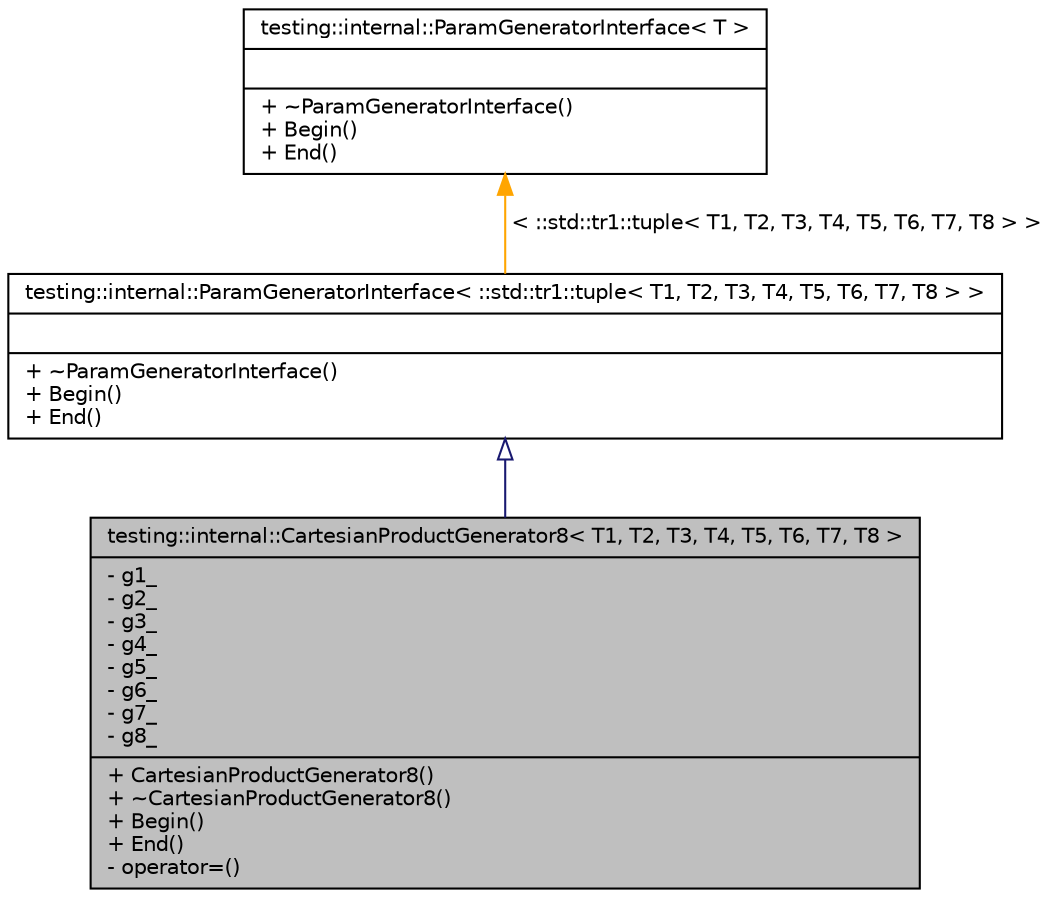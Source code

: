 digraph G
{
  edge [fontname="Helvetica",fontsize="10",labelfontname="Helvetica",labelfontsize="10"];
  node [fontname="Helvetica",fontsize="10",shape=record];
  Node1 [label="{testing::internal::CartesianProductGenerator8\< T1, T2, T3, T4, T5, T6, T7, T8 \>\n|- g1_\l- g2_\l- g3_\l- g4_\l- g5_\l- g6_\l- g7_\l- g8_\l|+ CartesianProductGenerator8()\l+ ~CartesianProductGenerator8()\l+ Begin()\l+ End()\l- operator=()\l}",height=0.2,width=0.4,color="black", fillcolor="grey75", style="filled" fontcolor="black"];
  Node2 -> Node1 [dir="back",color="midnightblue",fontsize="10",style="solid",arrowtail="onormal",fontname="Helvetica"];
  Node2 [label="{testing::internal::ParamGeneratorInterface\< ::std::tr1::tuple\< T1, T2, T3, T4, T5, T6, T7, T8 \> \>\n||+ ~ParamGeneratorInterface()\l+ Begin()\l+ End()\l}",height=0.2,width=0.4,color="black", fillcolor="white", style="filled",URL="$classtesting_1_1internal_1_1ParamGeneratorInterface.html"];
  Node3 -> Node2 [dir="back",color="orange",fontsize="10",style="solid",label=" \< ::std::tr1::tuple\< T1, T2, T3, T4, T5, T6, T7, T8 \> \>" ,fontname="Helvetica"];
  Node3 [label="{testing::internal::ParamGeneratorInterface\< T \>\n||+ ~ParamGeneratorInterface()\l+ Begin()\l+ End()\l}",height=0.2,width=0.4,color="black", fillcolor="white", style="filled",URL="$classtesting_1_1internal_1_1ParamGeneratorInterface.html"];
}

